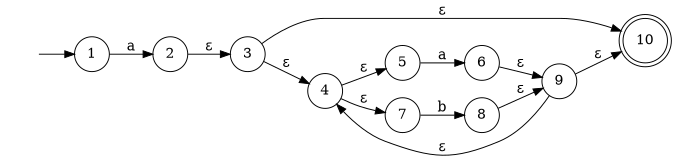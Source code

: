 digraph nfa {
	rankdir=LR size=4.5
	node [shape=doublecircle]
	10
	node [shape=circle]
	1 -> 2 [label=a]
	2 -> 3 [label="ε"]
	3 -> 4 [label="ε"]
	3 -> 10 [label="ε"]
	4 -> 5 [label="ε"]
	4 -> 7 [label="ε"]
	5 -> 6 [label=a]
	6 -> 9 [label="ε"]
	7 -> 8 [label=b]
	8 -> 9 [label="ε"]
	9 -> 4 [label="ε"]
	9 -> 10 [label="ε"]
	node [style=invis]
	0
	0 -> 1
}

